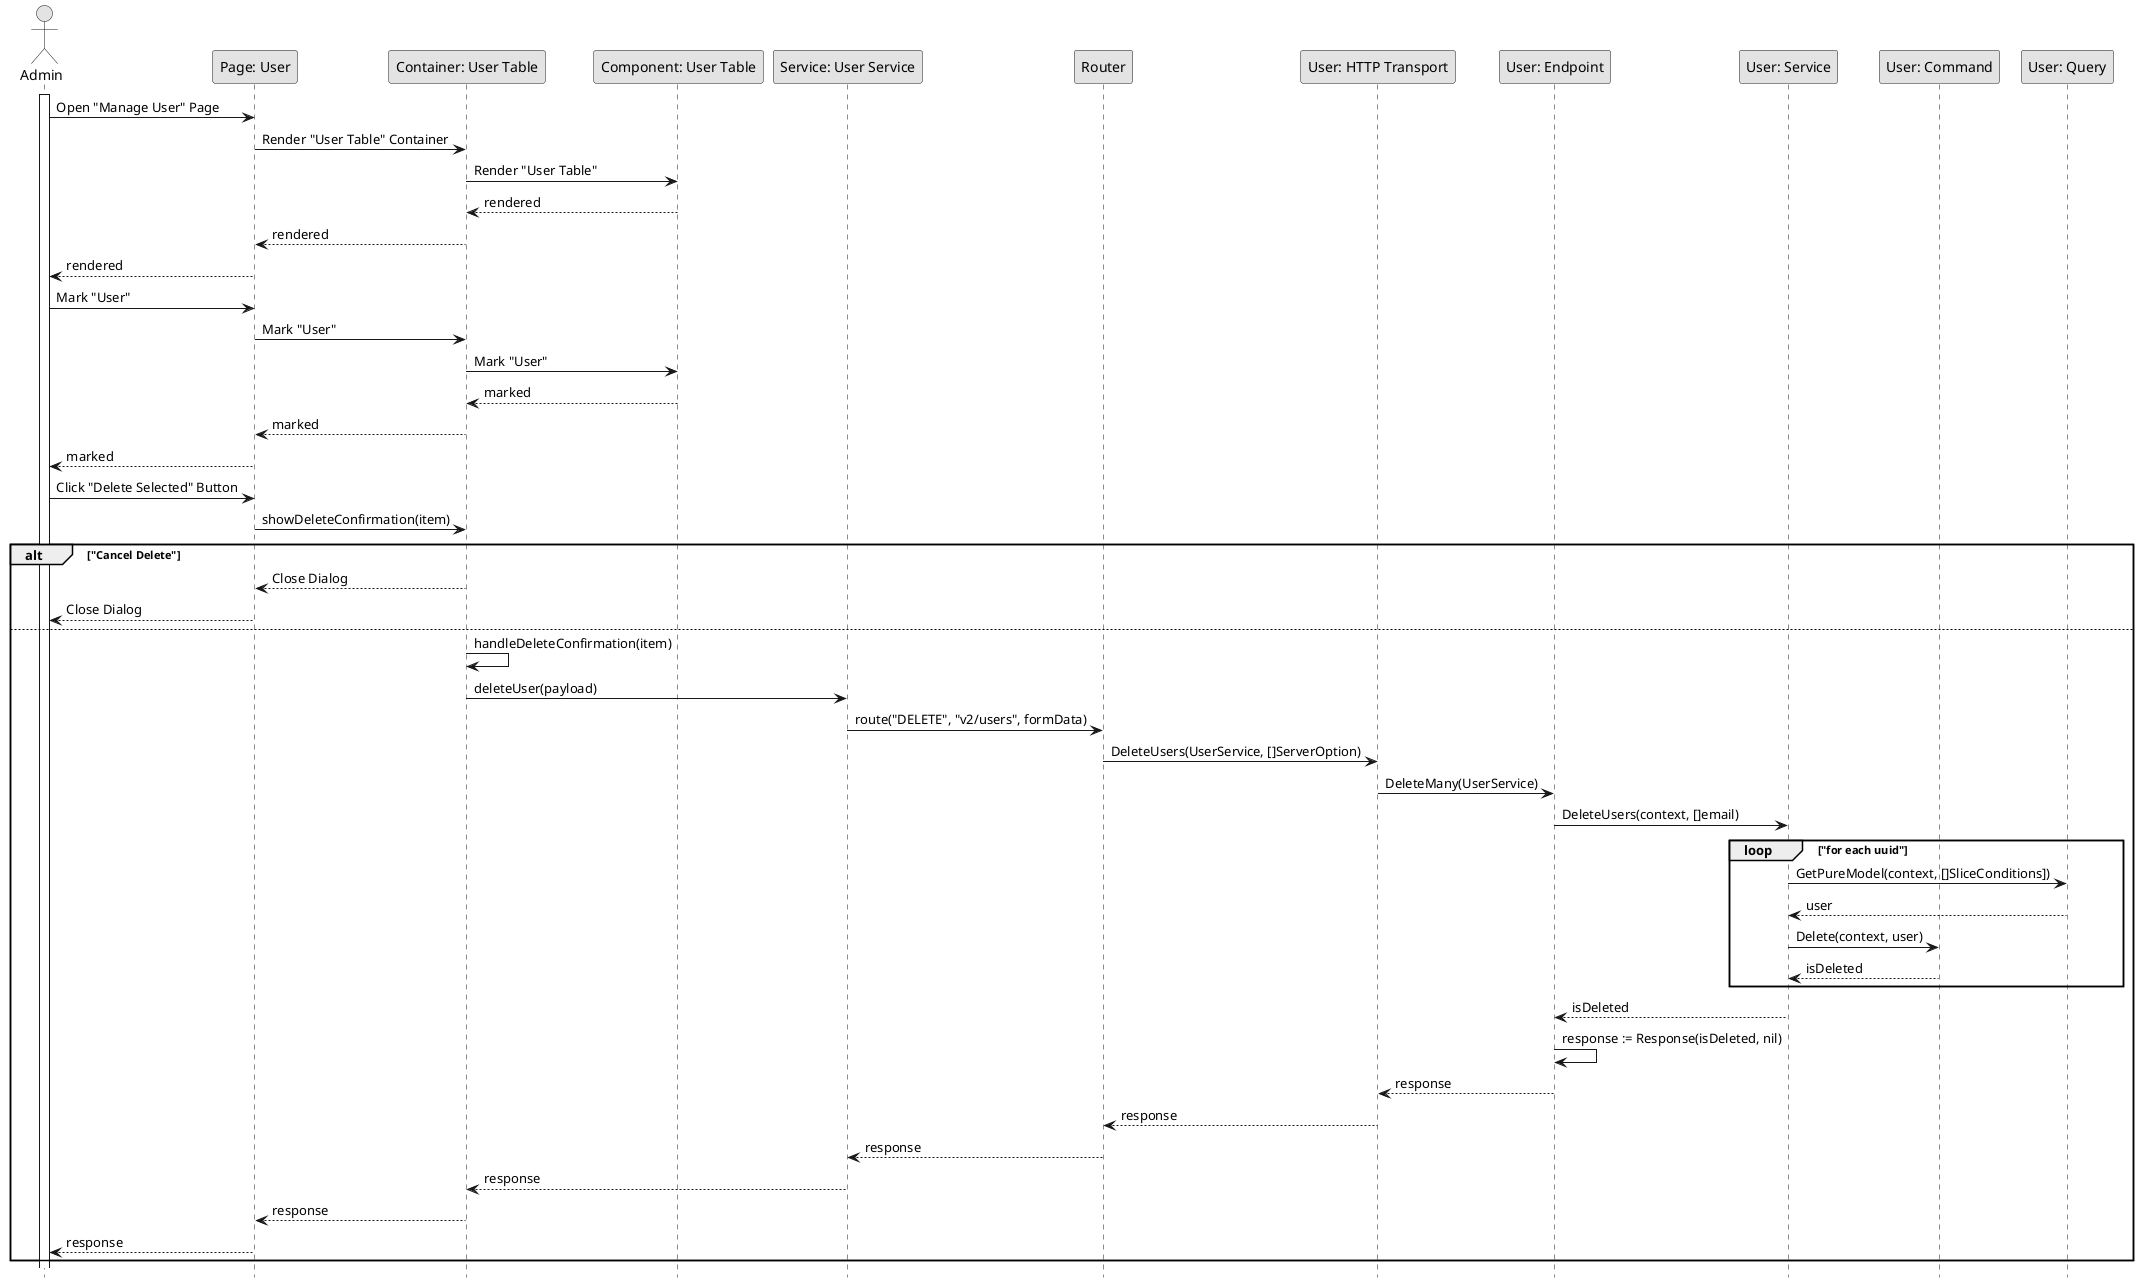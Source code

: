 @startuml DeleteUser

skinparam Monochrome true
skinparam Shadowing false
hide footbox

actor Admin
participant "Page: User" as UserPage
participant "Container: User Table" as UserTableContainer
participant "Component: User Table" as UserTable
participant "Service: User Service" as FEUserService
participant "Router" as Router
participant "User: HTTP Transport" as UserHTTPTransport
participant "User: Endpoint" as UserEndpoint
participant "User: Service" as UserService
participant "User: Command" as UserCommand
participant "User: Query" as UserQuery

activate Admin

Admin->UserPage: Open "Manage User" Page
UserPage->UserTableContainer: Render "User Table" Container
UserTableContainer->UserTable: Render "User Table"
UserTable-->UserTableContainer: rendered
UserTableContainer-->UserPage: rendered
UserPage-->Admin: rendered

Admin->UserPage: Mark "User"
UserPage->UserTableContainer: Mark "User"
UserTableContainer->UserTable: Mark "User"
UserTable-->UserTableContainer: marked
UserTableContainer-->UserPage: marked
UserPage-->Admin: marked

Admin->UserPage: Click "Delete Selected" Button
UserPage->UserTableContainer: showDeleteConfirmation(item)

alt "Cancel Delete"
    UserTableContainer-->UserPage: Close Dialog
    UserPage-->Admin: Close Dialog
else
    UserTableContainer->UserTableContainer: handleDeleteConfirmation(item)
    UserTableContainer->FEUserService: deleteUser(payload)
    FEUserService->Router: route("DELETE", "v2/users", formData)
    Router->UserHTTPTransport: DeleteUsers(UserService, []ServerOption)
    UserHTTPTransport->UserEndpoint: DeleteMany(UserService)
    UserEndpoint->UserService: DeleteUsers(context, []email)

    loop "for each uuid"
        UserService->UserQuery: GetPureModel(context, []SliceConditions])
        UserQuery-->UserService: user

        UserService->UserCommand: Delete(context, user)
        UserCommand-->UserService: isDeleted
    end

    UserService-->UserEndpoint: isDeleted
    UserEndpoint->UserEndpoint: response := Response(isDeleted, nil)
    UserEndpoint-->UserHTTPTransport: response
    UserHTTPTransport-->Router: response
    Router-->FEUserService: response
    FEUserService-->UserTableContainer: response
    UserTableContainer-->UserPage: response
    UserPage-->Admin: response
end

@enduml